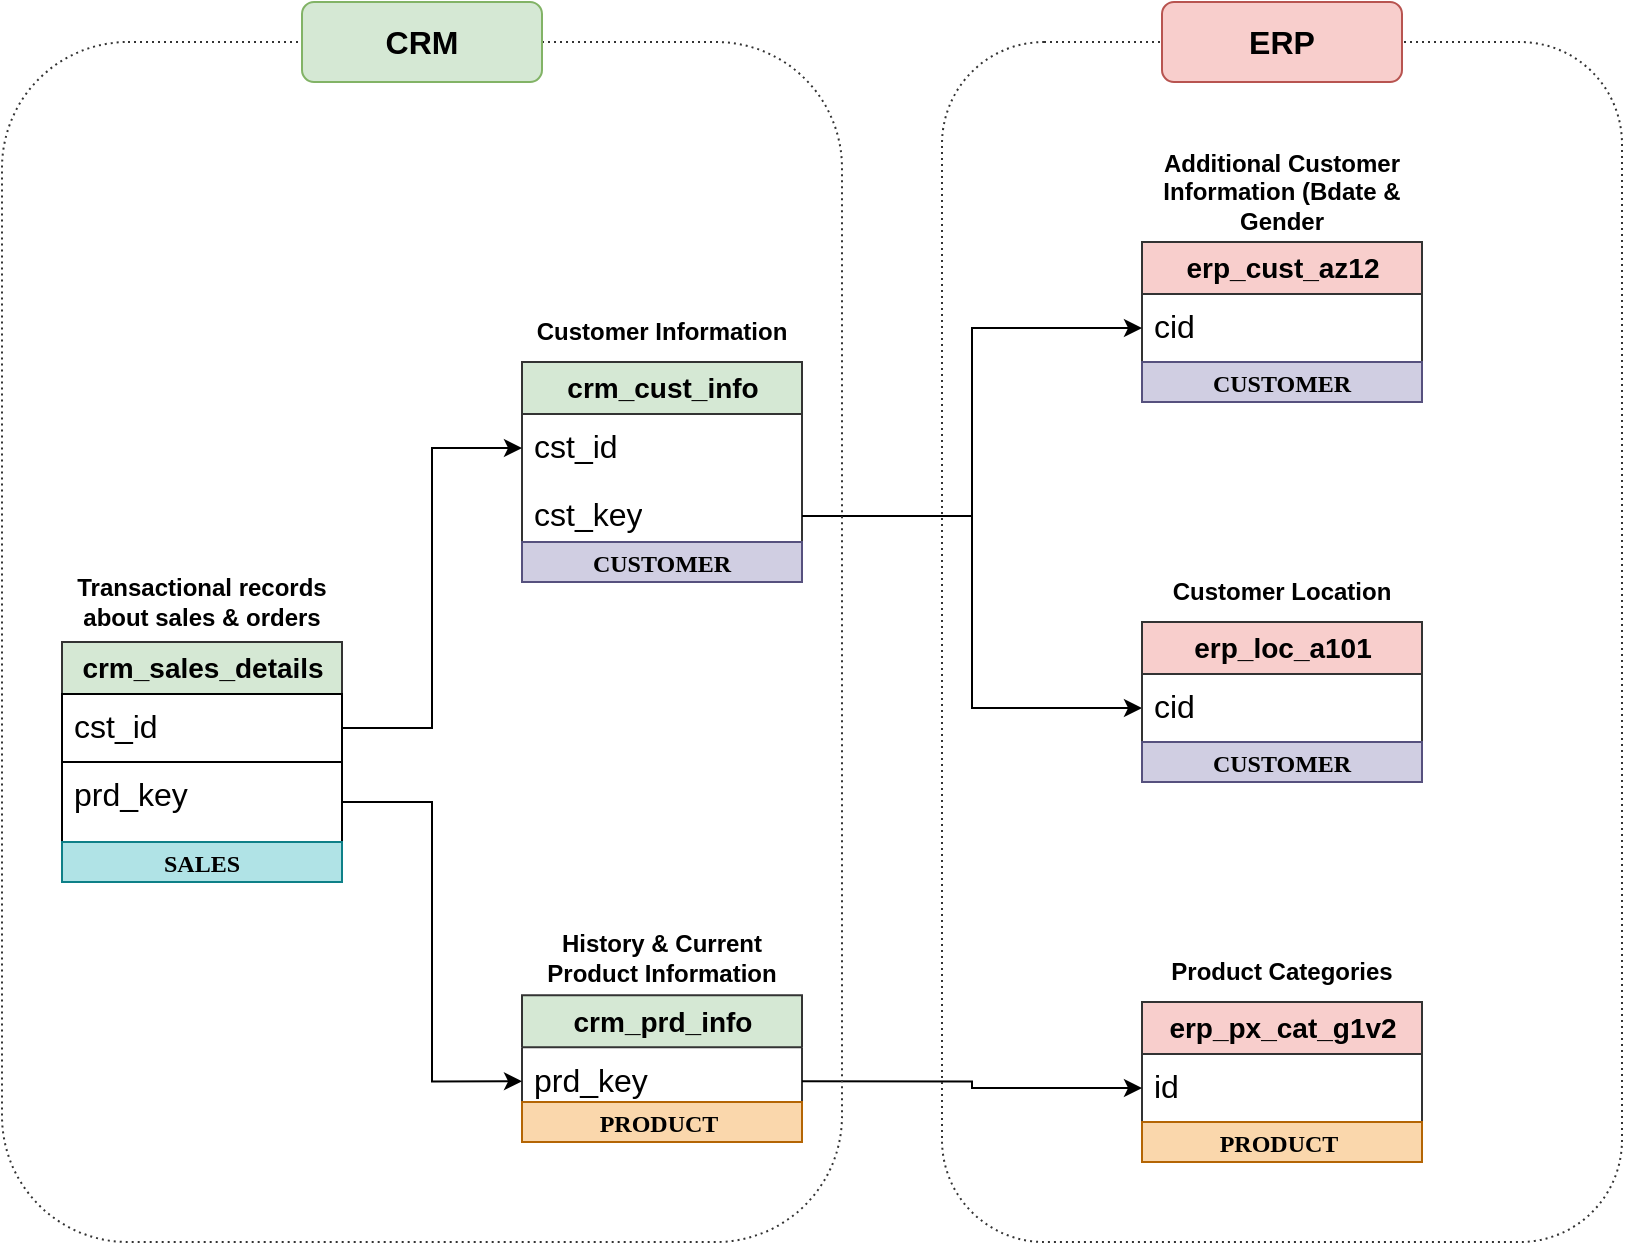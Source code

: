 <mxfile version="28.2.5">
  <diagram name="Page-1" id="Ita5AIO9qgodr8PFyWgR">
    <mxGraphModel dx="1042" dy="561" grid="1" gridSize="10" guides="1" tooltips="1" connect="1" arrows="1" fold="1" page="1" pageScale="1" pageWidth="850" pageHeight="1100" math="0" shadow="0">
      <root>
        <mxCell id="0" />
        <mxCell id="1" parent="0" />
        <mxCell id="mysU1bcgmzjpTtudAfIv-17" value="" style="group" parent="1" vertex="1" connectable="0">
          <mxGeometry x="460" y="410" width="140" height="90" as="geometry" />
        </mxCell>
        <mxCell id="mysU1bcgmzjpTtudAfIv-11" value="&lt;b&gt;&lt;font style=&quot;font-size: 14px;&quot;&gt;crm_cust_info&lt;/font&gt;&lt;/b&gt;" style="swimlane;fontStyle=0;childLayout=stackLayout;horizontal=1;startSize=26;fillColor=#d5e8d4;horizontalStack=0;resizeParent=1;resizeParentMax=0;resizeLast=0;collapsible=1;marginBottom=0;html=1;rounded=0;strokeColor=#333333;swimlaneLine=1;" parent="mysU1bcgmzjpTtudAfIv-17" vertex="1">
          <mxGeometry y="30" width="140" height="94" as="geometry">
            <mxRectangle y="30" width="140" height="30" as="alternateBounds" />
          </mxGeometry>
        </mxCell>
        <mxCell id="mysU1bcgmzjpTtudAfIv-12" value="&lt;span style=&quot;font-size: 16px; background-color: transparent; color: light-dark(rgb(0, 0, 0), rgb(255, 255, 255));&quot;&gt;cst_id&lt;/span&gt;" style="text;strokeColor=none;fillColor=none;align=left;verticalAlign=top;spacingLeft=4;spacingRight=4;overflow=hidden;rotatable=0;points=[[0,0.5],[1,0.5]];portConstraint=eastwest;whiteSpace=wrap;html=1;" parent="mysU1bcgmzjpTtudAfIv-11" vertex="1">
          <mxGeometry y="26" width="140" height="34" as="geometry" />
        </mxCell>
        <mxCell id="mysU1bcgmzjpTtudAfIv-35" value="&lt;span style=&quot;font-size: 16px;&quot;&gt;cst_key&lt;/span&gt;" style="text;strokeColor=none;fillColor=none;align=left;verticalAlign=top;spacingLeft=4;spacingRight=4;overflow=hidden;rotatable=0;points=[[0,0.5],[1,0.5]];portConstraint=eastwest;whiteSpace=wrap;html=1;" parent="mysU1bcgmzjpTtudAfIv-11" vertex="1">
          <mxGeometry y="60" width="140" height="34" as="geometry" />
        </mxCell>
        <mxCell id="mysU1bcgmzjpTtudAfIv-16" value="&lt;b&gt;Customer Information&lt;/b&gt;" style="text;html=1;align=center;verticalAlign=middle;whiteSpace=wrap;rounded=1;strokeColor=none;dashed=1;dashPattern=1 2;fillColor=none;" parent="mysU1bcgmzjpTtudAfIv-17" vertex="1">
          <mxGeometry width="140" height="30" as="geometry" />
        </mxCell>
        <mxCell id="mysU1bcgmzjpTtudAfIv-18" value="" style="group" parent="1" vertex="1" connectable="0">
          <mxGeometry x="460" y="720" width="140" height="110" as="geometry" />
        </mxCell>
        <mxCell id="mysU1bcgmzjpTtudAfIv-19" value="&lt;span style=&quot;font-size: 14px;&quot;&gt;&lt;b&gt;crm_prd_info&lt;/b&gt;&lt;/span&gt;" style="swimlane;fontStyle=0;childLayout=stackLayout;horizontal=1;startSize=26;fillColor=#d5e8d4;horizontalStack=0;resizeParent=1;resizeParentMax=0;resizeLast=0;collapsible=1;marginBottom=0;html=1;rounded=0;strokeColor=#333333;" parent="mysU1bcgmzjpTtudAfIv-18" vertex="1">
          <mxGeometry y="36.667" width="140" height="60" as="geometry">
            <mxRectangle y="30" width="140" height="30" as="alternateBounds" />
          </mxGeometry>
        </mxCell>
        <mxCell id="mysU1bcgmzjpTtudAfIv-20" value="&lt;span style=&quot;font-size: 16px;&quot;&gt;prd_key&lt;/span&gt;" style="text;strokeColor=none;fillColor=none;align=left;verticalAlign=top;spacingLeft=4;spacingRight=4;overflow=hidden;rotatable=0;points=[[0,0.5],[1,0.5]];portConstraint=eastwest;whiteSpace=wrap;html=1;" parent="mysU1bcgmzjpTtudAfIv-19" vertex="1">
          <mxGeometry y="26" width="140" height="34" as="geometry" />
        </mxCell>
        <mxCell id="mysU1bcgmzjpTtudAfIv-21" value="&lt;b&gt;History &amp;amp; Current Product Information&lt;/b&gt;" style="text;html=1;align=center;verticalAlign=middle;whiteSpace=wrap;rounded=1;strokeColor=none;dashed=1;dashPattern=1 2;fillColor=none;" parent="mysU1bcgmzjpTtudAfIv-18" vertex="1">
          <mxGeometry width="140" height="36.667" as="geometry" />
        </mxCell>
        <mxCell id="mysU1bcgmzjpTtudAfIv-32" value="" style="group" parent="1" vertex="1" connectable="0">
          <mxGeometry x="230" y="540" width="140" height="150" as="geometry" />
        </mxCell>
        <mxCell id="mysU1bcgmzjpTtudAfIv-27" value="&lt;b&gt;&lt;font style=&quot;font-size: 14px;&quot;&gt;crm_sales_details&lt;/font&gt;&lt;/b&gt;" style="swimlane;fontStyle=0;childLayout=stackLayout;horizontal=1;startSize=26;fillColor=#d5e8d4;horizontalStack=0;resizeParent=1;resizeParentMax=0;resizeLast=0;collapsible=1;marginBottom=0;html=1;rounded=0;strokeColor=#333333;swimlaneLine=0;" parent="mysU1bcgmzjpTtudAfIv-32" vertex="1">
          <mxGeometry y="40" width="140" height="100" as="geometry" />
        </mxCell>
        <mxCell id="mysU1bcgmzjpTtudAfIv-28" value="&lt;font style=&quot;font-size: 16px;&quot;&gt;cst_id&lt;/font&gt;" style="text;strokeColor=default;fillColor=none;align=left;verticalAlign=top;spacingLeft=4;spacingRight=4;overflow=hidden;rotatable=0;points=[[0,0.5],[1,0.5]];portConstraint=eastwest;whiteSpace=wrap;html=1;rounded=0;" parent="mysU1bcgmzjpTtudAfIv-27" vertex="1">
          <mxGeometry y="26" width="140" height="34" as="geometry" />
        </mxCell>
        <mxCell id="mysU1bcgmzjpTtudAfIv-29" value="&lt;font style=&quot;font-size: 16px;&quot;&gt;prd_key&lt;/font&gt;" style="text;strokeColor=default;fillColor=none;align=left;verticalAlign=top;spacingLeft=4;spacingRight=4;overflow=hidden;rotatable=0;points=[[0,0.5],[1,0.5]];portConstraint=eastwest;whiteSpace=wrap;html=1;rounded=0;" parent="mysU1bcgmzjpTtudAfIv-27" vertex="1">
          <mxGeometry y="60" width="140" height="40" as="geometry" />
        </mxCell>
        <mxCell id="mysU1bcgmzjpTtudAfIv-31" value="&lt;b&gt;Transactional records about sales &amp;amp; orders&lt;/b&gt;" style="text;html=1;align=center;verticalAlign=middle;whiteSpace=wrap;rounded=1;" parent="mysU1bcgmzjpTtudAfIv-32" vertex="1">
          <mxGeometry width="140" height="40" as="geometry" />
        </mxCell>
        <mxCell id="mysU1bcgmzjpTtudAfIv-33" style="edgeStyle=orthogonalEdgeStyle;rounded=0;orthogonalLoop=1;jettySize=auto;html=1;exitX=1;exitY=0.5;exitDx=0;exitDy=0;entryX=0;entryY=0.5;entryDx=0;entryDy=0;" parent="1" source="mysU1bcgmzjpTtudAfIv-28" target="mysU1bcgmzjpTtudAfIv-12" edge="1">
          <mxGeometry relative="1" as="geometry" />
        </mxCell>
        <mxCell id="mysU1bcgmzjpTtudAfIv-34" style="edgeStyle=orthogonalEdgeStyle;rounded=0;orthogonalLoop=1;jettySize=auto;html=1;entryX=0;entryY=0.5;entryDx=0;entryDy=0;" parent="1" source="mysU1bcgmzjpTtudAfIv-29" target="mysU1bcgmzjpTtudAfIv-20" edge="1">
          <mxGeometry relative="1" as="geometry" />
        </mxCell>
        <mxCell id="mysU1bcgmzjpTtudAfIv-36" value="" style="group" parent="1" vertex="1" connectable="0">
          <mxGeometry x="770" y="330" width="140" height="150" as="geometry" />
        </mxCell>
        <mxCell id="mysU1bcgmzjpTtudAfIv-37" value="&lt;span style=&quot;font-size: 14px;&quot;&gt;&lt;b&gt;erp_cust_az12&lt;/b&gt;&lt;/span&gt;" style="swimlane;fontStyle=0;childLayout=stackLayout;horizontal=1;startSize=26;fillColor=#f8cecc;horizontalStack=0;resizeParent=1;resizeParentMax=0;resizeLast=0;collapsible=1;marginBottom=0;html=1;rounded=0;strokeColor=#333333;" parent="mysU1bcgmzjpTtudAfIv-36" vertex="1">
          <mxGeometry y="50" width="140" height="60" as="geometry">
            <mxRectangle y="30" width="140" height="30" as="alternateBounds" />
          </mxGeometry>
        </mxCell>
        <mxCell id="mysU1bcgmzjpTtudAfIv-38" value="&lt;span style=&quot;font-size: 16px;&quot;&gt;cid&lt;/span&gt;" style="text;strokeColor=none;fillColor=none;align=left;verticalAlign=top;spacingLeft=4;spacingRight=4;overflow=hidden;rotatable=0;points=[[0,0.5],[1,0.5]];portConstraint=eastwest;whiteSpace=wrap;html=1;" parent="mysU1bcgmzjpTtudAfIv-37" vertex="1">
          <mxGeometry y="26" width="140" height="34" as="geometry" />
        </mxCell>
        <mxCell id="mysU1bcgmzjpTtudAfIv-39" value="&lt;b&gt;Additional Customer Information (Bdate &amp;amp; Gender&lt;/b&gt;" style="text;html=1;align=center;verticalAlign=middle;whiteSpace=wrap;rounded=1;strokeColor=none;dashed=1;dashPattern=1 2;fillColor=none;" parent="mysU1bcgmzjpTtudAfIv-36" vertex="1">
          <mxGeometry width="140" height="50.0" as="geometry" />
        </mxCell>
        <mxCell id="mysU1bcgmzjpTtudAfIv-40" style="edgeStyle=orthogonalEdgeStyle;rounded=0;orthogonalLoop=1;jettySize=auto;html=1;entryX=0;entryY=0.5;entryDx=0;entryDy=0;fontFamily=Helvetica;fontSize=12;fontColor=default;fontStyle=0;horizontal=1;" parent="1" source="mysU1bcgmzjpTtudAfIv-35" target="mysU1bcgmzjpTtudAfIv-38" edge="1">
          <mxGeometry relative="1" as="geometry" />
        </mxCell>
        <mxCell id="mysU1bcgmzjpTtudAfIv-45" style="edgeStyle=orthogonalEdgeStyle;rounded=0;orthogonalLoop=1;jettySize=auto;html=1;entryX=0;entryY=0.5;entryDx=0;entryDy=0;fontFamily=Helvetica;fontSize=12;fontColor=default;fontStyle=0;horizontal=1;" parent="1" source="mysU1bcgmzjpTtudAfIv-35" target="mysU1bcgmzjpTtudAfIv-43" edge="1">
          <mxGeometry relative="1" as="geometry" />
        </mxCell>
        <mxCell id="mysU1bcgmzjpTtudAfIv-47" value="" style="group" parent="1" vertex="1" connectable="0">
          <mxGeometry x="770" y="730" width="140" height="113.33" as="geometry" />
        </mxCell>
        <mxCell id="mysU1bcgmzjpTtudAfIv-48" value="&lt;span style=&quot;font-size: 14px;&quot;&gt;&lt;b&gt;erp_px_cat_g1v2&lt;/b&gt;&lt;/span&gt;" style="swimlane;fontStyle=0;childLayout=stackLayout;horizontal=1;startSize=26;fillColor=#f8cecc;horizontalStack=0;resizeParent=1;resizeParentMax=0;resizeLast=0;collapsible=1;marginBottom=0;html=1;rounded=0;strokeColor=#333333;" parent="mysU1bcgmzjpTtudAfIv-47" vertex="1">
          <mxGeometry y="30" width="140" height="60" as="geometry">
            <mxRectangle y="30" width="140" height="30" as="alternateBounds" />
          </mxGeometry>
        </mxCell>
        <mxCell id="mysU1bcgmzjpTtudAfIv-49" value="&lt;span style=&quot;font-size: 16px;&quot;&gt;id&lt;/span&gt;" style="text;strokeColor=none;fillColor=none;align=left;verticalAlign=top;spacingLeft=4;spacingRight=4;overflow=hidden;rotatable=0;points=[[0,0.5],[1,0.5]];portConstraint=eastwest;whiteSpace=wrap;html=1;" parent="mysU1bcgmzjpTtudAfIv-48" vertex="1">
          <mxGeometry y="26" width="140" height="34" as="geometry" />
        </mxCell>
        <mxCell id="mysU1bcgmzjpTtudAfIv-50" value="&lt;b&gt;Product Categories&lt;/b&gt;" style="text;html=1;align=center;verticalAlign=middle;whiteSpace=wrap;rounded=1;strokeColor=none;dashed=1;dashPattern=1 2;fillColor=none;" parent="mysU1bcgmzjpTtudAfIv-47" vertex="1">
          <mxGeometry width="140" height="30" as="geometry" />
        </mxCell>
        <mxCell id="mysU1bcgmzjpTtudAfIv-52" style="edgeStyle=orthogonalEdgeStyle;rounded=0;orthogonalLoop=1;jettySize=auto;html=1;exitX=1;exitY=0.5;exitDx=0;exitDy=0;entryX=0;entryY=0.5;entryDx=0;entryDy=0;fontFamily=Helvetica;fontSize=12;fontColor=default;fontStyle=0;horizontal=1;" parent="1" source="mysU1bcgmzjpTtudAfIv-20" target="mysU1bcgmzjpTtudAfIv-49" edge="1">
          <mxGeometry relative="1" as="geometry" />
        </mxCell>
        <mxCell id="mysU1bcgmzjpTtudAfIv-56" value="" style="group" parent="1" vertex="1" connectable="0">
          <mxGeometry x="200" y="260" width="420" height="620" as="geometry" />
        </mxCell>
        <mxCell id="mysU1bcgmzjpTtudAfIv-46" value="" style="rounded=1;whiteSpace=wrap;html=1;strokeColor=#333333;align=center;verticalAlign=middle;fontFamily=Helvetica;fontSize=12;fontColor=default;fontStyle=0;horizontal=1;fillColor=none;dashed=1;dashPattern=1 2;" parent="mysU1bcgmzjpTtudAfIv-56" vertex="1">
          <mxGeometry y="20" width="420" height="600" as="geometry" />
        </mxCell>
        <mxCell id="mysU1bcgmzjpTtudAfIv-53" value="&lt;b&gt;&lt;font style=&quot;font-size: 16px;&quot;&gt;CRM&lt;/font&gt;&lt;/b&gt;" style="text;html=1;align=center;verticalAlign=middle;whiteSpace=wrap;rounded=1;fontFamily=Helvetica;fontSize=12;fontStyle=0;horizontal=1;strokeColor=#82b366;fillColor=#d5e8d4;" parent="mysU1bcgmzjpTtudAfIv-56" vertex="1">
          <mxGeometry x="150" width="120" height="40" as="geometry" />
        </mxCell>
        <mxCell id="KfG9oNacc6HnlRHGDXhW-1" value="" style="shape=rect;fillColor=#b0e3e6;strokeColor=#0e8088;" vertex="1" parent="mysU1bcgmzjpTtudAfIv-56">
          <mxGeometry x="30" y="420" width="140" height="20" as="geometry" />
        </mxCell>
        <mxCell id="KfG9oNacc6HnlRHGDXhW-2" value="&lt;p&gt;&lt;font style=&quot;font-size: 12px;&quot; face=&quot;Georgia&quot;&gt;&lt;b style=&quot;&quot;&gt;SALES&lt;/b&gt;&lt;/font&gt;&lt;/p&gt;" style="text;fontSize=10;verticalAlign=middle;align=center;spacingTop=2;whiteSpace=wrap;html=1;" vertex="1" parent="KfG9oNacc6HnlRHGDXhW-1">
          <mxGeometry x="46.951" width="46.098" height="20" as="geometry" />
        </mxCell>
        <mxCell id="KfG9oNacc6HnlRHGDXhW-12" value="" style="shape=rect;fillColor=#d0cee2;strokeColor=#56517e;" vertex="1" parent="mysU1bcgmzjpTtudAfIv-56">
          <mxGeometry x="260" y="270" width="140" height="20" as="geometry" />
        </mxCell>
        <mxCell id="KfG9oNacc6HnlRHGDXhW-13" value="&lt;p&gt;&lt;font face=&quot;Georgia&quot;&gt;&lt;span style=&quot;font-size: 12px;&quot;&gt;&lt;b&gt;CUSTOMER&lt;/b&gt;&lt;/span&gt;&lt;/font&gt;&lt;/p&gt;" style="text;fontSize=10;verticalAlign=middle;align=center;spacingTop=2;whiteSpace=wrap;html=1;" vertex="1" parent="KfG9oNacc6HnlRHGDXhW-12">
          <mxGeometry x="46.951" width="46.098" height="20" as="geometry" />
        </mxCell>
        <mxCell id="KfG9oNacc6HnlRHGDXhW-19" value="" style="shape=rect;fillColor=#fad7ac;strokeColor=#b46504;" vertex="1" parent="mysU1bcgmzjpTtudAfIv-56">
          <mxGeometry x="260" y="550" width="140" height="20" as="geometry" />
        </mxCell>
        <mxCell id="KfG9oNacc6HnlRHGDXhW-20" value="&lt;p&gt;&lt;font face=&quot;Georgia&quot;&gt;&lt;span style=&quot;font-size: 12px;&quot;&gt;&lt;b&gt;PRODUCT&lt;/b&gt;&lt;/span&gt;&lt;/font&gt;&lt;/p&gt;" style="text;fontSize=10;verticalAlign=middle;align=center;spacingTop=2;whiteSpace=wrap;html=1;" vertex="1" parent="KfG9oNacc6HnlRHGDXhW-19">
          <mxGeometry x="46.95" width="43.05" height="20" as="geometry" />
        </mxCell>
        <mxCell id="mysU1bcgmzjpTtudAfIv-58" value="" style="group" parent="1" vertex="1" connectable="0">
          <mxGeometry x="770" y="540" width="240" height="340" as="geometry" />
        </mxCell>
        <mxCell id="mysU1bcgmzjpTtudAfIv-42" value="&lt;span style=&quot;font-size: 14px;&quot;&gt;&lt;b&gt;erp_loc_a101&lt;/b&gt;&lt;/span&gt;" style="swimlane;fontStyle=0;childLayout=stackLayout;horizontal=1;startSize=26;fillColor=#f8cecc;horizontalStack=0;resizeParent=1;resizeParentMax=0;resizeLast=0;collapsible=1;marginBottom=0;html=1;rounded=0;strokeColor=#333333;" parent="mysU1bcgmzjpTtudAfIv-58" vertex="1">
          <mxGeometry y="30" width="140" height="60" as="geometry">
            <mxRectangle y="30" width="140" height="30" as="alternateBounds" />
          </mxGeometry>
        </mxCell>
        <mxCell id="mysU1bcgmzjpTtudAfIv-43" value="&lt;span style=&quot;font-size: 16px;&quot;&gt;cid&lt;/span&gt;" style="text;strokeColor=none;fillColor=none;align=left;verticalAlign=top;spacingLeft=4;spacingRight=4;overflow=hidden;rotatable=0;points=[[0,0.5],[1,0.5]];portConstraint=eastwest;whiteSpace=wrap;html=1;" parent="mysU1bcgmzjpTtudAfIv-42" vertex="1">
          <mxGeometry y="26" width="140" height="34" as="geometry" />
        </mxCell>
        <mxCell id="mysU1bcgmzjpTtudAfIv-44" value="&lt;b&gt;Customer Location&lt;/b&gt;" style="text;html=1;align=center;verticalAlign=middle;whiteSpace=wrap;rounded=1;strokeColor=none;dashed=1;dashPattern=1 2;fillColor=none;" parent="mysU1bcgmzjpTtudAfIv-58" vertex="1">
          <mxGeometry width="140" height="30" as="geometry" />
        </mxCell>
        <mxCell id="mysU1bcgmzjpTtudAfIv-67" value="" style="group" parent="mysU1bcgmzjpTtudAfIv-58" vertex="1" connectable="0">
          <mxGeometry x="-100" y="-280" width="340" height="620" as="geometry" />
        </mxCell>
        <mxCell id="mysU1bcgmzjpTtudAfIv-62" value="" style="rounded=1;whiteSpace=wrap;html=1;strokeColor=#333333;align=center;verticalAlign=middle;fontFamily=Helvetica;fontSize=12;fontColor=default;fontStyle=0;horizontal=1;fillColor=none;dashed=1;dashPattern=1 2;" parent="mysU1bcgmzjpTtudAfIv-67" vertex="1">
          <mxGeometry y="20" width="340" height="600" as="geometry" />
        </mxCell>
        <mxCell id="mysU1bcgmzjpTtudAfIv-66" value="&lt;span style=&quot;font-size: 16px;&quot;&gt;&lt;b&gt;ERP&lt;/b&gt;&lt;/span&gt;" style="text;html=1;align=center;verticalAlign=middle;whiteSpace=wrap;rounded=1;fontFamily=Helvetica;fontSize=12;fontStyle=0;horizontal=1;strokeColor=#b85450;fillColor=#f8cecc;" parent="mysU1bcgmzjpTtudAfIv-67" vertex="1">
          <mxGeometry x="110" width="120" height="40" as="geometry" />
        </mxCell>
        <mxCell id="KfG9oNacc6HnlRHGDXhW-14" value="" style="shape=rect;fillColor=#d0cee2;strokeColor=#56517e;" vertex="1" parent="mysU1bcgmzjpTtudAfIv-67">
          <mxGeometry x="100" y="180" width="140" height="20" as="geometry" />
        </mxCell>
        <mxCell id="KfG9oNacc6HnlRHGDXhW-15" value="&lt;p&gt;&lt;font face=&quot;Georgia&quot;&gt;&lt;span style=&quot;font-size: 12px;&quot;&gt;&lt;b&gt;CUSTOMER&lt;/b&gt;&lt;/span&gt;&lt;/font&gt;&lt;/p&gt;" style="text;fontSize=10;verticalAlign=middle;align=center;spacingTop=2;whiteSpace=wrap;html=1;" vertex="1" parent="KfG9oNacc6HnlRHGDXhW-14">
          <mxGeometry x="46.951" width="46.098" height="20" as="geometry" />
        </mxCell>
        <mxCell id="KfG9oNacc6HnlRHGDXhW-17" value="" style="shape=rect;fillColor=#d0cee2;strokeColor=#56517e;" vertex="1" parent="mysU1bcgmzjpTtudAfIv-67">
          <mxGeometry x="100" y="370" width="140" height="20" as="geometry" />
        </mxCell>
        <mxCell id="KfG9oNacc6HnlRHGDXhW-18" value="&lt;p&gt;&lt;font face=&quot;Georgia&quot;&gt;&lt;span style=&quot;font-size: 12px;&quot;&gt;&lt;b&gt;CUSTOMER&lt;/b&gt;&lt;/span&gt;&lt;/font&gt;&lt;/p&gt;" style="text;fontSize=10;verticalAlign=middle;align=center;spacingTop=2;whiteSpace=wrap;html=1;" vertex="1" parent="KfG9oNacc6HnlRHGDXhW-17">
          <mxGeometry x="46.951" width="46.098" height="20" as="geometry" />
        </mxCell>
        <mxCell id="KfG9oNacc6HnlRHGDXhW-21" value="" style="shape=rect;fillColor=#fad7ac;strokeColor=#b46504;" vertex="1" parent="mysU1bcgmzjpTtudAfIv-67">
          <mxGeometry x="100" y="560" width="140" height="20" as="geometry" />
        </mxCell>
        <mxCell id="KfG9oNacc6HnlRHGDXhW-22" value="&lt;p&gt;&lt;font face=&quot;Georgia&quot;&gt;&lt;span style=&quot;font-size: 12px;&quot;&gt;&lt;b&gt;PRODUCT&lt;/b&gt;&lt;/span&gt;&lt;/font&gt;&lt;/p&gt;" style="text;fontSize=10;verticalAlign=middle;align=center;spacingTop=2;whiteSpace=wrap;html=1;" vertex="1" parent="KfG9oNacc6HnlRHGDXhW-21">
          <mxGeometry x="46.95" width="43.05" height="20" as="geometry" />
        </mxCell>
      </root>
    </mxGraphModel>
  </diagram>
</mxfile>
